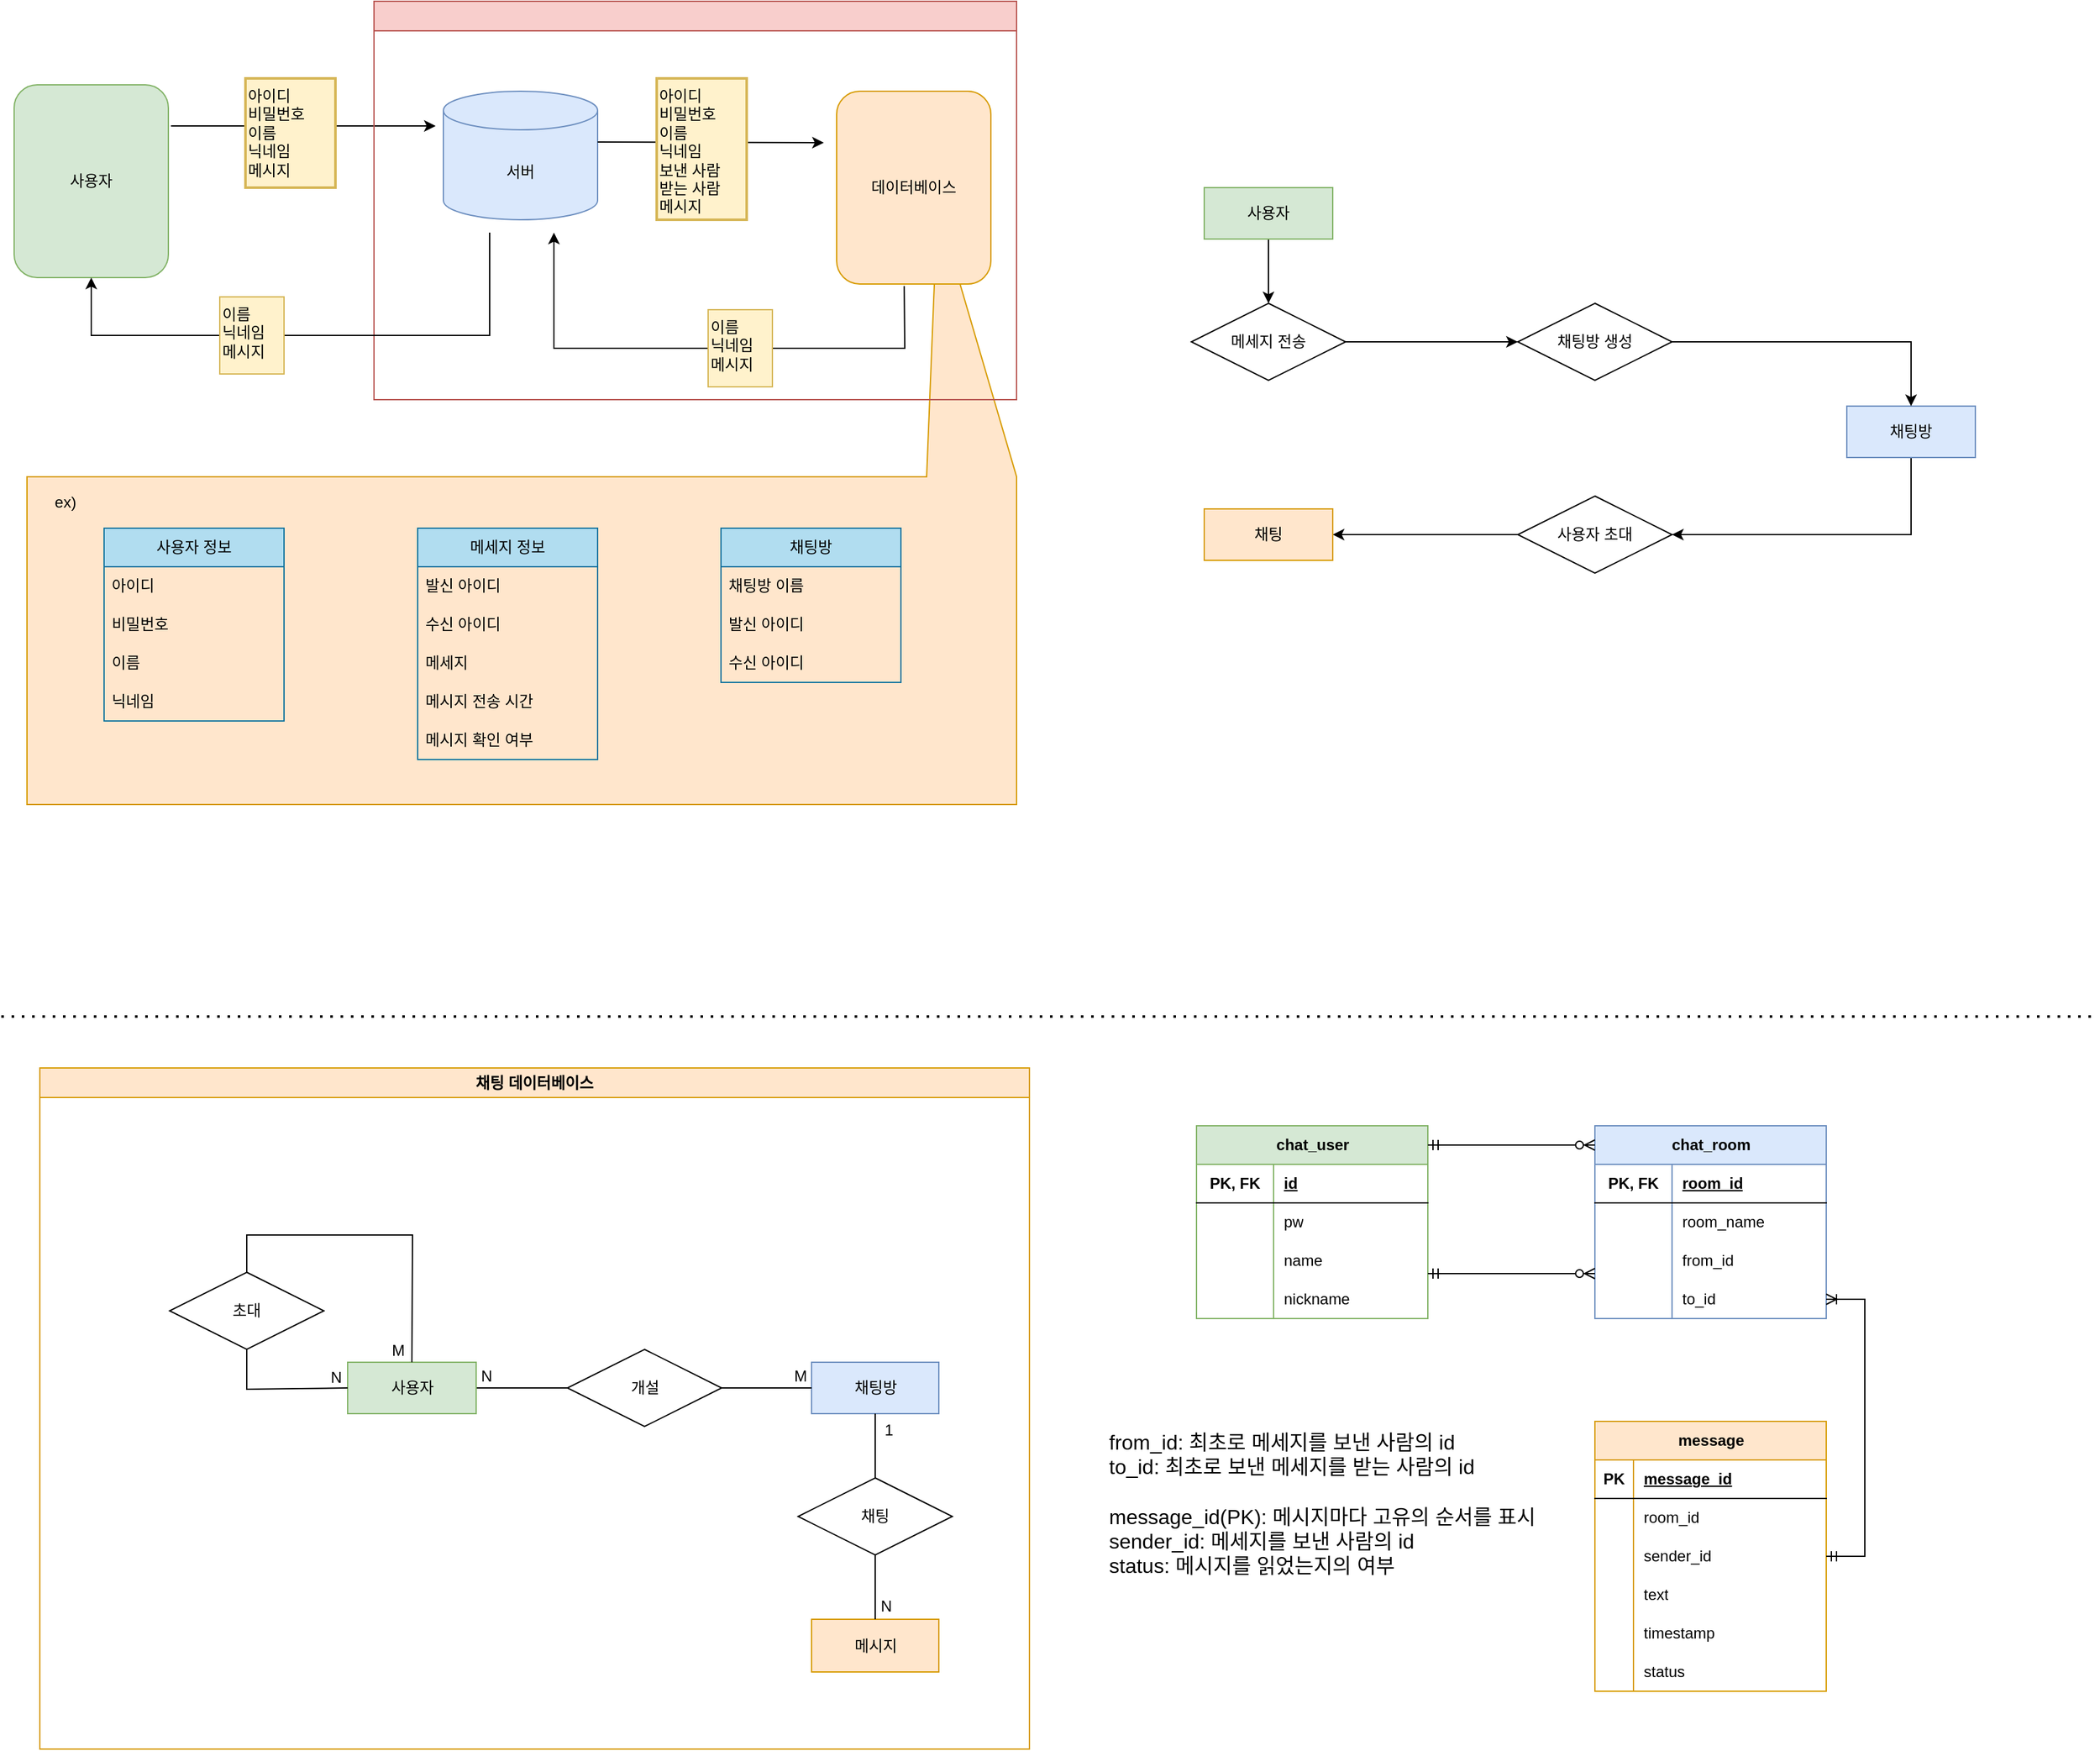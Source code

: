 <mxfile version="24.7.6">
  <diagram name="페이지-1" id="hZkJMaY7xypT7SpQBSe9">
    <mxGraphModel dx="1434" dy="761" grid="1" gridSize="10" guides="1" tooltips="1" connect="1" arrows="1" fold="1" page="1" pageScale="1" pageWidth="827" pageHeight="1169" math="0" shadow="0">
      <root>
        <mxCell id="0" />
        <mxCell id="1" parent="0" />
        <mxCell id="KtC7ysKLOuglknF3prI5-1" value="서버" style="shape=cylinder3;whiteSpace=wrap;html=1;boundedLbl=1;backgroundOutline=1;size=15;fillColor=#dae8fc;strokeColor=#6c8ebf;" parent="1" vertex="1">
          <mxGeometry x="354" y="80" width="120" height="100" as="geometry" />
        </mxCell>
        <mxCell id="M07Gjk41BYVv6PrY2_Yd-11" value="" style="shape=callout;whiteSpace=wrap;html=1;perimeter=calloutPerimeter;direction=west;position2=0.08;size=210;position=0;fillColor=#ffe6cc;base=70;strokeColor=#d79b00;" parent="1" vertex="1">
          <mxGeometry x="30" y="170" width="770" height="465" as="geometry" />
        </mxCell>
        <mxCell id="KtC7ysKLOuglknF3prI5-2" value="사용자" style="rounded=1;whiteSpace=wrap;html=1;fillColor=#d5e8d4;strokeColor=#82b366;" parent="1" vertex="1">
          <mxGeometry x="20" y="75" width="120" height="150" as="geometry" />
        </mxCell>
        <mxCell id="KtC7ysKLOuglknF3prI5-8" value="" style="endArrow=classic;html=1;rounded=0;entryX=-0.05;entryY=0.27;entryDx=0;entryDy=0;entryPerimeter=0;exitX=1.017;exitY=0.213;exitDx=0;exitDy=0;exitPerimeter=0;" parent="1" source="KtC7ysKLOuglknF3prI5-2" target="KtC7ysKLOuglknF3prI5-1" edge="1">
          <mxGeometry width="50" height="50" relative="1" as="geometry">
            <mxPoint x="186" y="280" as="sourcePoint" />
            <mxPoint x="380" y="280" as="targetPoint" />
          </mxGeometry>
        </mxCell>
        <mxCell id="KtC7ysKLOuglknF3prI5-13" value="" style="endArrow=classic;html=1;rounded=0;exitX=1;exitY=0;exitDx=0;exitDy=32.5;exitPerimeter=0;" parent="1" edge="1">
          <mxGeometry width="50" height="50" relative="1" as="geometry">
            <mxPoint x="474" y="119.5" as="sourcePoint" />
            <mxPoint x="650" y="120" as="targetPoint" />
          </mxGeometry>
        </mxCell>
        <mxCell id="KtC7ysKLOuglknF3prI5-15" value="" style="endArrow=classic;html=1;rounded=0;exitX=0.438;exitY=1.011;exitDx=0;exitDy=0;exitPerimeter=0;" parent="1" source="KtC7ysKLOuglknF3prI5-3" edge="1">
          <mxGeometry width="50" height="50" relative="1" as="geometry">
            <mxPoint x="827" y="188" as="sourcePoint" />
            <mxPoint x="440" y="190" as="targetPoint" />
            <Array as="points">
              <mxPoint x="713" y="280" />
              <mxPoint x="440" y="280" />
            </Array>
          </mxGeometry>
        </mxCell>
        <mxCell id="KtC7ysKLOuglknF3prI5-5" value="&lt;font style=&quot;font-size: 12px;&quot;&gt;아이디&lt;/font&gt;&lt;div style=&quot;font-size: 12px;&quot;&gt;&lt;font style=&quot;font-size: 12px;&quot;&gt;비밀번호&lt;/font&gt;&lt;/div&gt;&lt;div style=&quot;font-size: 12px;&quot;&gt;&lt;font style=&quot;font-size: 12px;&quot;&gt;이름&lt;/font&gt;&lt;/div&gt;&lt;div style=&quot;font-size: 12px;&quot;&gt;&lt;font style=&quot;font-size: 12px;&quot;&gt;닉네임&lt;/font&gt;&lt;/div&gt;&lt;div style=&quot;font-size: 12px;&quot;&gt;&lt;font style=&quot;font-size: 12px;&quot;&gt;메시지&lt;/font&gt;&lt;/div&gt;" style="text;html=1;align=left;verticalAlign=top;whiteSpace=wrap;rounded=0;strokeWidth=2;fillColor=#fff2cc;strokeColor=#d6b656;fontSize=12;" parent="1" vertex="1">
          <mxGeometry x="200" y="70" width="70" height="85" as="geometry" />
        </mxCell>
        <mxCell id="M07Gjk41BYVv6PrY2_Yd-1" value="" style="swimlane;whiteSpace=wrap;html=1;fillColor=#f8cecc;strokeColor=#b85450;" parent="1" vertex="1">
          <mxGeometry x="300" y="10" width="500" height="310" as="geometry" />
        </mxCell>
        <mxCell id="KtC7ysKLOuglknF3prI5-3" value="데이터베이스" style="rounded=1;whiteSpace=wrap;html=1;fillColor=#ffe6cc;strokeColor=#d79b00;" parent="M07Gjk41BYVv6PrY2_Yd-1" vertex="1">
          <mxGeometry x="360" y="70" width="120" height="150" as="geometry" />
        </mxCell>
        <mxCell id="M07Gjk41BYVv6PrY2_Yd-2" value="&lt;div&gt;이름&lt;/div&gt;&lt;div&gt;닉네임&lt;/div&gt;&lt;div&gt;메시지&lt;/div&gt;" style="text;html=1;align=left;verticalAlign=top;whiteSpace=wrap;rounded=0;horizontal=1;fillColor=#fff2cc;strokeColor=#d6b656;" parent="M07Gjk41BYVv6PrY2_Yd-1" vertex="1">
          <mxGeometry x="260" y="240" width="50" height="60" as="geometry" />
        </mxCell>
        <mxCell id="KtC7ysKLOuglknF3prI5-14" value="&lt;font style=&quot;font-size: 12px;&quot;&gt;아이디&lt;/font&gt;&lt;div style=&quot;font-size: 12px;&quot;&gt;&lt;font style=&quot;font-size: 12px;&quot;&gt;비밀번호&lt;/font&gt;&lt;/div&gt;&lt;div style=&quot;font-size: 12px;&quot;&gt;&lt;font style=&quot;font-size: 12px;&quot;&gt;이름&lt;/font&gt;&lt;/div&gt;&lt;div style=&quot;font-size: 12px;&quot;&gt;&lt;font style=&quot;font-size: 12px;&quot;&gt;닉네임&lt;/font&gt;&lt;/div&gt;&lt;div style=&quot;font-size: 12px;&quot;&gt;보낸 사람&lt;/div&gt;&lt;div style=&quot;font-size: 12px;&quot;&gt;받는 사람&lt;/div&gt;&lt;div style=&quot;font-size: 12px;&quot;&gt;메시지&lt;/div&gt;" style="text;html=1;align=left;verticalAlign=top;whiteSpace=wrap;rounded=0;strokeWidth=2;fillColor=#fff2cc;strokeColor=#d6b656;fontSize=12;" parent="M07Gjk41BYVv6PrY2_Yd-1" vertex="1">
          <mxGeometry x="220" y="60" width="70" height="110" as="geometry" />
        </mxCell>
        <mxCell id="M07Gjk41BYVv6PrY2_Yd-3" value="" style="endArrow=classic;html=1;rounded=0;entryX=0.5;entryY=1;entryDx=0;entryDy=0;" parent="1" target="KtC7ysKLOuglknF3prI5-2" edge="1">
          <mxGeometry width="50" height="50" relative="1" as="geometry">
            <mxPoint x="390" y="190" as="sourcePoint" />
            <mxPoint x="440" y="250" as="targetPoint" />
            <Array as="points">
              <mxPoint x="390" y="270" />
              <mxPoint x="80" y="270" />
            </Array>
          </mxGeometry>
        </mxCell>
        <mxCell id="M07Gjk41BYVv6PrY2_Yd-4" value="사용자 정보" style="swimlane;fontStyle=0;childLayout=stackLayout;horizontal=1;startSize=30;horizontalStack=0;resizeParent=1;resizeParentMax=0;resizeLast=0;collapsible=1;marginBottom=0;whiteSpace=wrap;html=1;fillColor=#b1ddf0;strokeColor=#10739e;" parent="1" vertex="1">
          <mxGeometry x="90" y="420" width="140" height="150" as="geometry" />
        </mxCell>
        <mxCell id="M07Gjk41BYVv6PrY2_Yd-5" value="아이디" style="text;strokeColor=none;fillColor=none;align=left;verticalAlign=middle;spacingLeft=4;spacingRight=4;overflow=hidden;points=[[0,0.5],[1,0.5]];portConstraint=eastwest;rotatable=0;whiteSpace=wrap;html=1;" parent="M07Gjk41BYVv6PrY2_Yd-4" vertex="1">
          <mxGeometry y="30" width="140" height="30" as="geometry" />
        </mxCell>
        <mxCell id="M07Gjk41BYVv6PrY2_Yd-6" value="비밀번호" style="text;strokeColor=none;fillColor=none;align=left;verticalAlign=middle;spacingLeft=4;spacingRight=4;overflow=hidden;points=[[0,0.5],[1,0.5]];portConstraint=eastwest;rotatable=0;whiteSpace=wrap;html=1;" parent="M07Gjk41BYVv6PrY2_Yd-4" vertex="1">
          <mxGeometry y="60" width="140" height="30" as="geometry" />
        </mxCell>
        <mxCell id="M07Gjk41BYVv6PrY2_Yd-7" value="이름" style="text;strokeColor=none;fillColor=none;align=left;verticalAlign=middle;spacingLeft=4;spacingRight=4;overflow=hidden;points=[[0,0.5],[1,0.5]];portConstraint=eastwest;rotatable=0;whiteSpace=wrap;html=1;" parent="M07Gjk41BYVv6PrY2_Yd-4" vertex="1">
          <mxGeometry y="90" width="140" height="30" as="geometry" />
        </mxCell>
        <mxCell id="M07Gjk41BYVv6PrY2_Yd-8" value="닉네임" style="text;strokeColor=none;fillColor=none;align=left;verticalAlign=middle;spacingLeft=4;spacingRight=4;overflow=hidden;points=[[0,0.5],[1,0.5]];portConstraint=eastwest;rotatable=0;whiteSpace=wrap;html=1;" parent="M07Gjk41BYVv6PrY2_Yd-4" vertex="1">
          <mxGeometry y="120" width="140" height="30" as="geometry" />
        </mxCell>
        <mxCell id="M07Gjk41BYVv6PrY2_Yd-12" value="메세지 정보" style="swimlane;fontStyle=0;childLayout=stackLayout;horizontal=1;startSize=30;horizontalStack=0;resizeParent=1;resizeParentMax=0;resizeLast=0;collapsible=1;marginBottom=0;whiteSpace=wrap;html=1;fillColor=#b1ddf0;strokeColor=#10739e;" parent="1" vertex="1">
          <mxGeometry x="334" y="420" width="140" height="180" as="geometry" />
        </mxCell>
        <mxCell id="M07Gjk41BYVv6PrY2_Yd-13" value="발신 아이디" style="text;strokeColor=none;fillColor=none;align=left;verticalAlign=middle;spacingLeft=4;spacingRight=4;overflow=hidden;points=[[0,0.5],[1,0.5]];portConstraint=eastwest;rotatable=0;whiteSpace=wrap;html=1;" parent="M07Gjk41BYVv6PrY2_Yd-12" vertex="1">
          <mxGeometry y="30" width="140" height="30" as="geometry" />
        </mxCell>
        <mxCell id="M07Gjk41BYVv6PrY2_Yd-14" value="수신 아이디" style="text;strokeColor=none;fillColor=none;align=left;verticalAlign=middle;spacingLeft=4;spacingRight=4;overflow=hidden;points=[[0,0.5],[1,0.5]];portConstraint=eastwest;rotatable=0;whiteSpace=wrap;html=1;" parent="M07Gjk41BYVv6PrY2_Yd-12" vertex="1">
          <mxGeometry y="60" width="140" height="30" as="geometry" />
        </mxCell>
        <mxCell id="M07Gjk41BYVv6PrY2_Yd-15" value="메세지" style="text;strokeColor=none;fillColor=none;align=left;verticalAlign=middle;spacingLeft=4;spacingRight=4;overflow=hidden;points=[[0,0.5],[1,0.5]];portConstraint=eastwest;rotatable=0;whiteSpace=wrap;html=1;" parent="M07Gjk41BYVv6PrY2_Yd-12" vertex="1">
          <mxGeometry y="90" width="140" height="30" as="geometry" />
        </mxCell>
        <mxCell id="M07Gjk41BYVv6PrY2_Yd-16" value="메시지 전송 시간" style="text;strokeColor=none;fillColor=none;align=left;verticalAlign=middle;spacingLeft=4;spacingRight=4;overflow=hidden;points=[[0,0.5],[1,0.5]];portConstraint=eastwest;rotatable=0;whiteSpace=wrap;html=1;" parent="M07Gjk41BYVv6PrY2_Yd-12" vertex="1">
          <mxGeometry y="120" width="140" height="30" as="geometry" />
        </mxCell>
        <mxCell id="9MJLmPbibmTxV6bSxyg9-5" value="메시지 확인 여부" style="text;strokeColor=none;fillColor=none;align=left;verticalAlign=middle;spacingLeft=4;spacingRight=4;overflow=hidden;points=[[0,0.5],[1,0.5]];portConstraint=eastwest;rotatable=0;whiteSpace=wrap;html=1;" vertex="1" parent="M07Gjk41BYVv6PrY2_Yd-12">
          <mxGeometry y="150" width="140" height="30" as="geometry" />
        </mxCell>
        <mxCell id="M07Gjk41BYVv6PrY2_Yd-17" value="채팅방" style="swimlane;fontStyle=0;childLayout=stackLayout;horizontal=1;startSize=30;horizontalStack=0;resizeParent=1;resizeParentMax=0;resizeLast=0;collapsible=1;marginBottom=0;whiteSpace=wrap;html=1;fillColor=#b1ddf0;strokeColor=#10739e;" parent="1" vertex="1">
          <mxGeometry x="570" y="420" width="140" height="120" as="geometry" />
        </mxCell>
        <mxCell id="9MJLmPbibmTxV6bSxyg9-7" value="채팅방 이름" style="text;strokeColor=none;fillColor=none;align=left;verticalAlign=middle;spacingLeft=4;spacingRight=4;overflow=hidden;points=[[0,0.5],[1,0.5]];portConstraint=eastwest;rotatable=0;whiteSpace=wrap;html=1;" vertex="1" parent="M07Gjk41BYVv6PrY2_Yd-17">
          <mxGeometry y="30" width="140" height="30" as="geometry" />
        </mxCell>
        <mxCell id="M07Gjk41BYVv6PrY2_Yd-19" value="발신 아이디" style="text;strokeColor=none;fillColor=none;align=left;verticalAlign=middle;spacingLeft=4;spacingRight=4;overflow=hidden;points=[[0,0.5],[1,0.5]];portConstraint=eastwest;rotatable=0;whiteSpace=wrap;html=1;" parent="M07Gjk41BYVv6PrY2_Yd-17" vertex="1">
          <mxGeometry y="60" width="140" height="30" as="geometry" />
        </mxCell>
        <mxCell id="M07Gjk41BYVv6PrY2_Yd-20" value="수신 아이디" style="text;strokeColor=none;fillColor=none;align=left;verticalAlign=middle;spacingLeft=4;spacingRight=4;overflow=hidden;points=[[0,0.5],[1,0.5]];portConstraint=eastwest;rotatable=0;whiteSpace=wrap;html=1;" parent="M07Gjk41BYVv6PrY2_Yd-17" vertex="1">
          <mxGeometry y="90" width="140" height="30" as="geometry" />
        </mxCell>
        <mxCell id="9MJLmPbibmTxV6bSxyg9-3" value="&lt;div&gt;이름&lt;/div&gt;&lt;div&gt;닉네임&lt;/div&gt;&lt;div&gt;메시지&lt;/div&gt;" style="text;html=1;align=left;verticalAlign=top;whiteSpace=wrap;rounded=0;horizontal=1;fillColor=#fff2cc;strokeColor=#d6b656;" vertex="1" parent="1">
          <mxGeometry x="180" y="240" width="50" height="60" as="geometry" />
        </mxCell>
        <mxCell id="9MJLmPbibmTxV6bSxyg9-38" value="ex)" style="text;html=1;align=center;verticalAlign=middle;whiteSpace=wrap;rounded=0;" vertex="1" parent="1">
          <mxGeometry x="30" y="385" width="60" height="30" as="geometry" />
        </mxCell>
        <mxCell id="9MJLmPbibmTxV6bSxyg9-42" value="채팅 데이터베이스" style="swimlane;whiteSpace=wrap;html=1;fillColor=#ffe6cc;strokeColor=#d79b00;" vertex="1" parent="1">
          <mxGeometry x="40" y="840" width="770" height="530" as="geometry">
            <mxRectangle x="29" y="930" width="130" height="30" as="alternateBounds" />
          </mxGeometry>
        </mxCell>
        <mxCell id="9MJLmPbibmTxV6bSxyg9-15" value="개설" style="shape=rhombus;perimeter=rhombusPerimeter;whiteSpace=wrap;html=1;align=center;" vertex="1" parent="9MJLmPbibmTxV6bSxyg9-42">
          <mxGeometry x="410.5" y="219" width="120" height="60" as="geometry" />
        </mxCell>
        <mxCell id="9MJLmPbibmTxV6bSxyg9-20" value="" style="endArrow=none;html=1;rounded=0;exitX=0;exitY=0.5;exitDx=0;exitDy=0;entryX=1;entryY=0.5;entryDx=0;entryDy=0;" edge="1" parent="9MJLmPbibmTxV6bSxyg9-42" source="9MJLmPbibmTxV6bSxyg9-15" target="9MJLmPbibmTxV6bSxyg9-8">
          <mxGeometry relative="1" as="geometry">
            <mxPoint x="25.5" y="249" as="sourcePoint" />
            <mxPoint x="360.5" y="319" as="targetPoint" />
            <Array as="points" />
          </mxGeometry>
        </mxCell>
        <mxCell id="9MJLmPbibmTxV6bSxyg9-21" value="N" style="resizable=0;html=1;whiteSpace=wrap;align=right;verticalAlign=bottom;" connectable="0" vertex="1" parent="9MJLmPbibmTxV6bSxyg9-20">
          <mxGeometry x="1" relative="1" as="geometry">
            <mxPoint x="14" y="-1" as="offset" />
          </mxGeometry>
        </mxCell>
        <mxCell id="9MJLmPbibmTxV6bSxyg9-64" value="N" style="resizable=0;html=1;whiteSpace=wrap;align=right;verticalAlign=bottom;" connectable="0" vertex="1" parent="9MJLmPbibmTxV6bSxyg9-20">
          <mxGeometry x="1" relative="1" as="geometry">
            <mxPoint x="325" y="178" as="offset" />
          </mxGeometry>
        </mxCell>
        <mxCell id="9MJLmPbibmTxV6bSxyg9-66" value="1" style="resizable=0;html=1;whiteSpace=wrap;align=right;verticalAlign=bottom;" connectable="0" vertex="1" parent="9MJLmPbibmTxV6bSxyg9-20">
          <mxGeometry x="1" relative="1" as="geometry">
            <mxPoint x="326" y="41" as="offset" />
          </mxGeometry>
        </mxCell>
        <mxCell id="9MJLmPbibmTxV6bSxyg9-135" value="N" style="resizable=0;html=1;whiteSpace=wrap;align=right;verticalAlign=bottom;" connectable="0" vertex="1" parent="9MJLmPbibmTxV6bSxyg9-20">
          <mxGeometry x="1" relative="1" as="geometry">
            <mxPoint x="-103" as="offset" />
          </mxGeometry>
        </mxCell>
        <mxCell id="9MJLmPbibmTxV6bSxyg9-136" value="M" style="resizable=0;html=1;whiteSpace=wrap;align=right;verticalAlign=bottom;" connectable="0" vertex="1" parent="9MJLmPbibmTxV6bSxyg9-20">
          <mxGeometry x="1" relative="1" as="geometry">
            <mxPoint x="-54" y="-21" as="offset" />
          </mxGeometry>
        </mxCell>
        <mxCell id="9MJLmPbibmTxV6bSxyg9-39" value="채팅방" style="rounded=0;whiteSpace=wrap;html=1;fillColor=#dae8fc;strokeColor=#6c8ebf;" vertex="1" parent="9MJLmPbibmTxV6bSxyg9-42">
          <mxGeometry x="600.5" y="229" width="99" height="40" as="geometry" />
        </mxCell>
        <mxCell id="9MJLmPbibmTxV6bSxyg9-40" value="" style="endArrow=none;html=1;rounded=0;entryX=0;entryY=0.5;entryDx=0;entryDy=0;exitX=1;exitY=0.5;exitDx=0;exitDy=0;" edge="1" parent="9MJLmPbibmTxV6bSxyg9-42" source="9MJLmPbibmTxV6bSxyg9-15" target="9MJLmPbibmTxV6bSxyg9-39">
          <mxGeometry relative="1" as="geometry">
            <mxPoint x="270.5" y="229" as="sourcePoint" />
            <mxPoint x="430.5" y="229" as="targetPoint" />
          </mxGeometry>
        </mxCell>
        <mxCell id="9MJLmPbibmTxV6bSxyg9-41" value="M" style="resizable=0;html=1;whiteSpace=wrap;align=right;verticalAlign=bottom;" connectable="0" vertex="1" parent="9MJLmPbibmTxV6bSxyg9-40">
          <mxGeometry x="1" relative="1" as="geometry">
            <mxPoint x="-2" y="-1" as="offset" />
          </mxGeometry>
        </mxCell>
        <mxCell id="9MJLmPbibmTxV6bSxyg9-8" value="사용자" style="whiteSpace=wrap;html=1;align=center;fillColor=#d5e8d4;strokeColor=#82b366;" vertex="1" parent="9MJLmPbibmTxV6bSxyg9-42">
          <mxGeometry x="239.5" y="229" width="100" height="40" as="geometry" />
        </mxCell>
        <mxCell id="9MJLmPbibmTxV6bSxyg9-44" value="메시지" style="whiteSpace=wrap;html=1;align=center;fillColor=#ffe6cc;strokeColor=#d79b00;" vertex="1" parent="9MJLmPbibmTxV6bSxyg9-42">
          <mxGeometry x="600.5" y="429" width="99" height="41" as="geometry" />
        </mxCell>
        <mxCell id="9MJLmPbibmTxV6bSxyg9-52" value="" style="rounded=0;orthogonalLoop=1;jettySize=auto;html=1;endArrow=none;endFill=0;" edge="1" parent="9MJLmPbibmTxV6bSxyg9-42" source="9MJLmPbibmTxV6bSxyg9-49" target="9MJLmPbibmTxV6bSxyg9-39">
          <mxGeometry relative="1" as="geometry" />
        </mxCell>
        <mxCell id="9MJLmPbibmTxV6bSxyg9-53" value="" style="rounded=0;orthogonalLoop=1;jettySize=auto;html=1;endArrow=none;endFill=0;" edge="1" parent="9MJLmPbibmTxV6bSxyg9-42" source="9MJLmPbibmTxV6bSxyg9-49" target="9MJLmPbibmTxV6bSxyg9-44">
          <mxGeometry relative="1" as="geometry" />
        </mxCell>
        <mxCell id="9MJLmPbibmTxV6bSxyg9-49" value="채팅" style="shape=rhombus;perimeter=rhombusPerimeter;whiteSpace=wrap;html=1;align=center;" vertex="1" parent="9MJLmPbibmTxV6bSxyg9-42">
          <mxGeometry x="590" y="319" width="120" height="60" as="geometry" />
        </mxCell>
        <mxCell id="9MJLmPbibmTxV6bSxyg9-59" value="" style="rounded=0;orthogonalLoop=1;jettySize=auto;html=1;endArrow=none;endFill=0;entryX=0;entryY=0.5;entryDx=0;entryDy=0;" edge="1" parent="9MJLmPbibmTxV6bSxyg9-42" source="9MJLmPbibmTxV6bSxyg9-54" target="9MJLmPbibmTxV6bSxyg9-8">
          <mxGeometry relative="1" as="geometry">
            <Array as="points">
              <mxPoint x="161" y="250" />
            </Array>
          </mxGeometry>
        </mxCell>
        <mxCell id="9MJLmPbibmTxV6bSxyg9-54" value="초대" style="shape=rhombus;perimeter=rhombusPerimeter;whiteSpace=wrap;html=1;align=center;" vertex="1" parent="9MJLmPbibmTxV6bSxyg9-42">
          <mxGeometry x="101" y="159" width="120" height="60" as="geometry" />
        </mxCell>
        <mxCell id="9MJLmPbibmTxV6bSxyg9-61" value="" style="endArrow=none;html=1;rounded=0;exitX=0.5;exitY=0;exitDx=0;exitDy=0;entryX=0.5;entryY=0;entryDx=0;entryDy=0;" edge="1" parent="9MJLmPbibmTxV6bSxyg9-42" source="9MJLmPbibmTxV6bSxyg9-8" target="9MJLmPbibmTxV6bSxyg9-54">
          <mxGeometry width="50" height="50" relative="1" as="geometry">
            <mxPoint x="511" y="330" as="sourcePoint" />
            <mxPoint x="561" y="280" as="targetPoint" />
            <Array as="points">
              <mxPoint x="290" y="130" />
              <mxPoint x="161" y="130" />
            </Array>
          </mxGeometry>
        </mxCell>
        <mxCell id="9MJLmPbibmTxV6bSxyg9-43" value="" style="endArrow=none;dashed=1;html=1;dashPattern=1 3;strokeWidth=2;rounded=0;" edge="1" parent="1">
          <mxGeometry width="50" height="50" relative="1" as="geometry">
            <mxPoint x="10" y="800" as="sourcePoint" />
            <mxPoint x="1640" y="800" as="targetPoint" />
          </mxGeometry>
        </mxCell>
        <mxCell id="9MJLmPbibmTxV6bSxyg9-67" value="chat_user" style="shape=table;startSize=30;container=1;collapsible=1;childLayout=tableLayout;fixedRows=1;rowLines=0;fontStyle=1;align=center;resizeLast=1;html=1;fillColor=#d5e8d4;strokeColor=#82b366;" vertex="1" parent="1">
          <mxGeometry x="940" y="885" width="180" height="150" as="geometry" />
        </mxCell>
        <mxCell id="9MJLmPbibmTxV6bSxyg9-68" value="" style="shape=tableRow;horizontal=0;startSize=0;swimlaneHead=0;swimlaneBody=0;fillColor=none;collapsible=0;dropTarget=0;points=[[0,0.5],[1,0.5]];portConstraint=eastwest;top=0;left=0;right=0;bottom=1;" vertex="1" parent="9MJLmPbibmTxV6bSxyg9-67">
          <mxGeometry y="30" width="180" height="30" as="geometry" />
        </mxCell>
        <mxCell id="9MJLmPbibmTxV6bSxyg9-69" value="PK, FK" style="shape=partialRectangle;connectable=0;fillColor=none;top=0;left=0;bottom=0;right=0;fontStyle=1;overflow=hidden;whiteSpace=wrap;html=1;" vertex="1" parent="9MJLmPbibmTxV6bSxyg9-68">
          <mxGeometry width="60" height="30" as="geometry">
            <mxRectangle width="60" height="30" as="alternateBounds" />
          </mxGeometry>
        </mxCell>
        <mxCell id="9MJLmPbibmTxV6bSxyg9-70" value="id" style="shape=partialRectangle;connectable=0;fillColor=none;top=0;left=0;bottom=0;right=0;align=left;spacingLeft=6;fontStyle=5;overflow=hidden;whiteSpace=wrap;html=1;" vertex="1" parent="9MJLmPbibmTxV6bSxyg9-68">
          <mxGeometry x="60" width="120" height="30" as="geometry">
            <mxRectangle width="120" height="30" as="alternateBounds" />
          </mxGeometry>
        </mxCell>
        <mxCell id="9MJLmPbibmTxV6bSxyg9-71" value="" style="shape=tableRow;horizontal=0;startSize=0;swimlaneHead=0;swimlaneBody=0;fillColor=none;collapsible=0;dropTarget=0;points=[[0,0.5],[1,0.5]];portConstraint=eastwest;top=0;left=0;right=0;bottom=0;" vertex="1" parent="9MJLmPbibmTxV6bSxyg9-67">
          <mxGeometry y="60" width="180" height="30" as="geometry" />
        </mxCell>
        <mxCell id="9MJLmPbibmTxV6bSxyg9-72" value="" style="shape=partialRectangle;connectable=0;fillColor=none;top=0;left=0;bottom=0;right=0;editable=1;overflow=hidden;whiteSpace=wrap;html=1;" vertex="1" parent="9MJLmPbibmTxV6bSxyg9-71">
          <mxGeometry width="60" height="30" as="geometry">
            <mxRectangle width="60" height="30" as="alternateBounds" />
          </mxGeometry>
        </mxCell>
        <mxCell id="9MJLmPbibmTxV6bSxyg9-73" value="pw" style="shape=partialRectangle;connectable=0;fillColor=none;top=0;left=0;bottom=0;right=0;align=left;spacingLeft=6;overflow=hidden;whiteSpace=wrap;html=1;" vertex="1" parent="9MJLmPbibmTxV6bSxyg9-71">
          <mxGeometry x="60" width="120" height="30" as="geometry">
            <mxRectangle width="120" height="30" as="alternateBounds" />
          </mxGeometry>
        </mxCell>
        <mxCell id="9MJLmPbibmTxV6bSxyg9-74" value="" style="shape=tableRow;horizontal=0;startSize=0;swimlaneHead=0;swimlaneBody=0;fillColor=none;collapsible=0;dropTarget=0;points=[[0,0.5],[1,0.5]];portConstraint=eastwest;top=0;left=0;right=0;bottom=0;" vertex="1" parent="9MJLmPbibmTxV6bSxyg9-67">
          <mxGeometry y="90" width="180" height="30" as="geometry" />
        </mxCell>
        <mxCell id="9MJLmPbibmTxV6bSxyg9-75" value="" style="shape=partialRectangle;connectable=0;fillColor=none;top=0;left=0;bottom=0;right=0;editable=1;overflow=hidden;whiteSpace=wrap;html=1;" vertex="1" parent="9MJLmPbibmTxV6bSxyg9-74">
          <mxGeometry width="60" height="30" as="geometry">
            <mxRectangle width="60" height="30" as="alternateBounds" />
          </mxGeometry>
        </mxCell>
        <mxCell id="9MJLmPbibmTxV6bSxyg9-76" value="name" style="shape=partialRectangle;connectable=0;fillColor=none;top=0;left=0;bottom=0;right=0;align=left;spacingLeft=6;overflow=hidden;whiteSpace=wrap;html=1;" vertex="1" parent="9MJLmPbibmTxV6bSxyg9-74">
          <mxGeometry x="60" width="120" height="30" as="geometry">
            <mxRectangle width="120" height="30" as="alternateBounds" />
          </mxGeometry>
        </mxCell>
        <mxCell id="9MJLmPbibmTxV6bSxyg9-77" value="" style="shape=tableRow;horizontal=0;startSize=0;swimlaneHead=0;swimlaneBody=0;fillColor=none;collapsible=0;dropTarget=0;points=[[0,0.5],[1,0.5]];portConstraint=eastwest;top=0;left=0;right=0;bottom=0;" vertex="1" parent="9MJLmPbibmTxV6bSxyg9-67">
          <mxGeometry y="120" width="180" height="30" as="geometry" />
        </mxCell>
        <mxCell id="9MJLmPbibmTxV6bSxyg9-78" value="" style="shape=partialRectangle;connectable=0;fillColor=none;top=0;left=0;bottom=0;right=0;editable=1;overflow=hidden;whiteSpace=wrap;html=1;" vertex="1" parent="9MJLmPbibmTxV6bSxyg9-77">
          <mxGeometry width="60" height="30" as="geometry">
            <mxRectangle width="60" height="30" as="alternateBounds" />
          </mxGeometry>
        </mxCell>
        <mxCell id="9MJLmPbibmTxV6bSxyg9-79" value="nickname" style="shape=partialRectangle;connectable=0;fillColor=none;top=0;left=0;bottom=0;right=0;align=left;spacingLeft=6;overflow=hidden;whiteSpace=wrap;html=1;" vertex="1" parent="9MJLmPbibmTxV6bSxyg9-77">
          <mxGeometry x="60" width="120" height="30" as="geometry">
            <mxRectangle width="120" height="30" as="alternateBounds" />
          </mxGeometry>
        </mxCell>
        <mxCell id="9MJLmPbibmTxV6bSxyg9-107" value="message" style="shape=table;startSize=30;container=1;collapsible=1;childLayout=tableLayout;fixedRows=1;rowLines=0;fontStyle=1;align=center;resizeLast=1;html=1;fillColor=#ffe6cc;strokeColor=#d79b00;" vertex="1" parent="1">
          <mxGeometry x="1250" y="1115" width="180" height="210" as="geometry" />
        </mxCell>
        <mxCell id="9MJLmPbibmTxV6bSxyg9-108" value="" style="shape=tableRow;horizontal=0;startSize=0;swimlaneHead=0;swimlaneBody=0;fillColor=none;collapsible=0;dropTarget=0;points=[[0,0.5],[1,0.5]];portConstraint=eastwest;top=0;left=0;right=0;bottom=1;" vertex="1" parent="9MJLmPbibmTxV6bSxyg9-107">
          <mxGeometry y="30" width="180" height="30" as="geometry" />
        </mxCell>
        <mxCell id="9MJLmPbibmTxV6bSxyg9-109" value="PK" style="shape=partialRectangle;connectable=0;fillColor=none;top=0;left=0;bottom=0;right=0;fontStyle=1;overflow=hidden;whiteSpace=wrap;html=1;" vertex="1" parent="9MJLmPbibmTxV6bSxyg9-108">
          <mxGeometry width="30" height="30" as="geometry">
            <mxRectangle width="30" height="30" as="alternateBounds" />
          </mxGeometry>
        </mxCell>
        <mxCell id="9MJLmPbibmTxV6bSxyg9-110" value="message_id" style="shape=partialRectangle;connectable=0;fillColor=none;top=0;left=0;bottom=0;right=0;align=left;spacingLeft=6;fontStyle=5;overflow=hidden;whiteSpace=wrap;html=1;" vertex="1" parent="9MJLmPbibmTxV6bSxyg9-108">
          <mxGeometry x="30" width="150" height="30" as="geometry">
            <mxRectangle width="150" height="30" as="alternateBounds" />
          </mxGeometry>
        </mxCell>
        <mxCell id="9MJLmPbibmTxV6bSxyg9-111" value="" style="shape=tableRow;horizontal=0;startSize=0;swimlaneHead=0;swimlaneBody=0;fillColor=none;collapsible=0;dropTarget=0;points=[[0,0.5],[1,0.5]];portConstraint=eastwest;top=0;left=0;right=0;bottom=0;" vertex="1" parent="9MJLmPbibmTxV6bSxyg9-107">
          <mxGeometry y="60" width="180" height="30" as="geometry" />
        </mxCell>
        <mxCell id="9MJLmPbibmTxV6bSxyg9-112" value="" style="shape=partialRectangle;connectable=0;fillColor=none;top=0;left=0;bottom=0;right=0;editable=1;overflow=hidden;whiteSpace=wrap;html=1;" vertex="1" parent="9MJLmPbibmTxV6bSxyg9-111">
          <mxGeometry width="30" height="30" as="geometry">
            <mxRectangle width="30" height="30" as="alternateBounds" />
          </mxGeometry>
        </mxCell>
        <mxCell id="9MJLmPbibmTxV6bSxyg9-113" value="room_id" style="shape=partialRectangle;connectable=0;fillColor=none;top=0;left=0;bottom=0;right=0;align=left;spacingLeft=6;overflow=hidden;whiteSpace=wrap;html=1;" vertex="1" parent="9MJLmPbibmTxV6bSxyg9-111">
          <mxGeometry x="30" width="150" height="30" as="geometry">
            <mxRectangle width="150" height="30" as="alternateBounds" />
          </mxGeometry>
        </mxCell>
        <mxCell id="9MJLmPbibmTxV6bSxyg9-161" style="shape=tableRow;horizontal=0;startSize=0;swimlaneHead=0;swimlaneBody=0;fillColor=none;collapsible=0;dropTarget=0;points=[[0,0.5],[1,0.5]];portConstraint=eastwest;top=0;left=0;right=0;bottom=0;" vertex="1" parent="9MJLmPbibmTxV6bSxyg9-107">
          <mxGeometry y="90" width="180" height="30" as="geometry" />
        </mxCell>
        <mxCell id="9MJLmPbibmTxV6bSxyg9-162" style="shape=partialRectangle;connectable=0;fillColor=none;top=0;left=0;bottom=0;right=0;editable=1;overflow=hidden;whiteSpace=wrap;html=1;" vertex="1" parent="9MJLmPbibmTxV6bSxyg9-161">
          <mxGeometry width="30" height="30" as="geometry">
            <mxRectangle width="30" height="30" as="alternateBounds" />
          </mxGeometry>
        </mxCell>
        <mxCell id="9MJLmPbibmTxV6bSxyg9-163" value="sender_id" style="shape=partialRectangle;connectable=0;fillColor=none;top=0;left=0;bottom=0;right=0;align=left;spacingLeft=6;overflow=hidden;whiteSpace=wrap;html=1;" vertex="1" parent="9MJLmPbibmTxV6bSxyg9-161">
          <mxGeometry x="30" width="150" height="30" as="geometry">
            <mxRectangle width="150" height="30" as="alternateBounds" />
          </mxGeometry>
        </mxCell>
        <mxCell id="9MJLmPbibmTxV6bSxyg9-117" value="" style="shape=tableRow;horizontal=0;startSize=0;swimlaneHead=0;swimlaneBody=0;fillColor=none;collapsible=0;dropTarget=0;points=[[0,0.5],[1,0.5]];portConstraint=eastwest;top=0;left=0;right=0;bottom=0;" vertex="1" parent="9MJLmPbibmTxV6bSxyg9-107">
          <mxGeometry y="120" width="180" height="30" as="geometry" />
        </mxCell>
        <mxCell id="9MJLmPbibmTxV6bSxyg9-118" value="" style="shape=partialRectangle;connectable=0;fillColor=none;top=0;left=0;bottom=0;right=0;editable=1;overflow=hidden;whiteSpace=wrap;html=1;" vertex="1" parent="9MJLmPbibmTxV6bSxyg9-117">
          <mxGeometry width="30" height="30" as="geometry">
            <mxRectangle width="30" height="30" as="alternateBounds" />
          </mxGeometry>
        </mxCell>
        <mxCell id="9MJLmPbibmTxV6bSxyg9-119" value="text" style="shape=partialRectangle;connectable=0;fillColor=none;top=0;left=0;bottom=0;right=0;align=left;spacingLeft=6;overflow=hidden;whiteSpace=wrap;html=1;" vertex="1" parent="9MJLmPbibmTxV6bSxyg9-117">
          <mxGeometry x="30" width="150" height="30" as="geometry">
            <mxRectangle width="150" height="30" as="alternateBounds" />
          </mxGeometry>
        </mxCell>
        <mxCell id="9MJLmPbibmTxV6bSxyg9-131" style="shape=tableRow;horizontal=0;startSize=0;swimlaneHead=0;swimlaneBody=0;fillColor=none;collapsible=0;dropTarget=0;points=[[0,0.5],[1,0.5]];portConstraint=eastwest;top=0;left=0;right=0;bottom=0;" vertex="1" parent="9MJLmPbibmTxV6bSxyg9-107">
          <mxGeometry y="150" width="180" height="30" as="geometry" />
        </mxCell>
        <mxCell id="9MJLmPbibmTxV6bSxyg9-132" style="shape=partialRectangle;connectable=0;fillColor=none;top=0;left=0;bottom=0;right=0;editable=1;overflow=hidden;whiteSpace=wrap;html=1;" vertex="1" parent="9MJLmPbibmTxV6bSxyg9-131">
          <mxGeometry width="30" height="30" as="geometry">
            <mxRectangle width="30" height="30" as="alternateBounds" />
          </mxGeometry>
        </mxCell>
        <mxCell id="9MJLmPbibmTxV6bSxyg9-133" value="timestamp" style="shape=partialRectangle;connectable=0;fillColor=none;top=0;left=0;bottom=0;right=0;align=left;spacingLeft=6;overflow=hidden;whiteSpace=wrap;html=1;" vertex="1" parent="9MJLmPbibmTxV6bSxyg9-131">
          <mxGeometry x="30" width="150" height="30" as="geometry">
            <mxRectangle width="150" height="30" as="alternateBounds" />
          </mxGeometry>
        </mxCell>
        <mxCell id="9MJLmPbibmTxV6bSxyg9-184" style="shape=tableRow;horizontal=0;startSize=0;swimlaneHead=0;swimlaneBody=0;fillColor=none;collapsible=0;dropTarget=0;points=[[0,0.5],[1,0.5]];portConstraint=eastwest;top=0;left=0;right=0;bottom=0;" vertex="1" parent="9MJLmPbibmTxV6bSxyg9-107">
          <mxGeometry y="180" width="180" height="30" as="geometry" />
        </mxCell>
        <mxCell id="9MJLmPbibmTxV6bSxyg9-185" style="shape=partialRectangle;connectable=0;fillColor=none;top=0;left=0;bottom=0;right=0;editable=1;overflow=hidden;whiteSpace=wrap;html=1;" vertex="1" parent="9MJLmPbibmTxV6bSxyg9-184">
          <mxGeometry width="30" height="30" as="geometry">
            <mxRectangle width="30" height="30" as="alternateBounds" />
          </mxGeometry>
        </mxCell>
        <mxCell id="9MJLmPbibmTxV6bSxyg9-186" value="status" style="shape=partialRectangle;connectable=0;fillColor=none;top=0;left=0;bottom=0;right=0;align=left;spacingLeft=6;overflow=hidden;whiteSpace=wrap;html=1;" vertex="1" parent="9MJLmPbibmTxV6bSxyg9-184">
          <mxGeometry x="30" width="150" height="30" as="geometry">
            <mxRectangle width="150" height="30" as="alternateBounds" />
          </mxGeometry>
        </mxCell>
        <mxCell id="9MJLmPbibmTxV6bSxyg9-94" value="chat_room" style="shape=table;startSize=30;container=1;collapsible=1;childLayout=tableLayout;fixedRows=1;rowLines=0;fontStyle=1;align=center;resizeLast=1;html=1;fillColor=#dae8fc;strokeColor=#6c8ebf;" vertex="1" parent="1">
          <mxGeometry x="1250" y="885" width="180" height="150" as="geometry" />
        </mxCell>
        <mxCell id="9MJLmPbibmTxV6bSxyg9-95" value="" style="shape=tableRow;horizontal=0;startSize=0;swimlaneHead=0;swimlaneBody=0;fillColor=none;collapsible=0;dropTarget=0;points=[[0,0.5],[1,0.5]];portConstraint=eastwest;top=0;left=0;right=0;bottom=1;" vertex="1" parent="9MJLmPbibmTxV6bSxyg9-94">
          <mxGeometry y="30" width="180" height="30" as="geometry" />
        </mxCell>
        <mxCell id="9MJLmPbibmTxV6bSxyg9-96" value="PK, FK" style="shape=partialRectangle;connectable=0;fillColor=none;top=0;left=0;bottom=0;right=0;fontStyle=1;overflow=hidden;whiteSpace=wrap;html=1;" vertex="1" parent="9MJLmPbibmTxV6bSxyg9-95">
          <mxGeometry width="60" height="30" as="geometry">
            <mxRectangle width="60" height="30" as="alternateBounds" />
          </mxGeometry>
        </mxCell>
        <mxCell id="9MJLmPbibmTxV6bSxyg9-97" value="room_id" style="shape=partialRectangle;connectable=0;fillColor=none;top=0;left=0;bottom=0;right=0;align=left;spacingLeft=6;fontStyle=5;overflow=hidden;whiteSpace=wrap;html=1;" vertex="1" parent="9MJLmPbibmTxV6bSxyg9-95">
          <mxGeometry x="60" width="120" height="30" as="geometry">
            <mxRectangle width="120" height="30" as="alternateBounds" />
          </mxGeometry>
        </mxCell>
        <mxCell id="9MJLmPbibmTxV6bSxyg9-98" value="" style="shape=tableRow;horizontal=0;startSize=0;swimlaneHead=0;swimlaneBody=0;fillColor=none;collapsible=0;dropTarget=0;points=[[0,0.5],[1,0.5]];portConstraint=eastwest;top=0;left=0;right=0;bottom=0;" vertex="1" parent="9MJLmPbibmTxV6bSxyg9-94">
          <mxGeometry y="60" width="180" height="30" as="geometry" />
        </mxCell>
        <mxCell id="9MJLmPbibmTxV6bSxyg9-99" value="" style="shape=partialRectangle;connectable=0;fillColor=none;top=0;left=0;bottom=0;right=0;editable=1;overflow=hidden;whiteSpace=wrap;html=1;" vertex="1" parent="9MJLmPbibmTxV6bSxyg9-98">
          <mxGeometry width="60" height="30" as="geometry">
            <mxRectangle width="60" height="30" as="alternateBounds" />
          </mxGeometry>
        </mxCell>
        <mxCell id="9MJLmPbibmTxV6bSxyg9-100" value="room_name" style="shape=partialRectangle;connectable=0;fillColor=none;top=0;left=0;bottom=0;right=0;align=left;spacingLeft=6;overflow=hidden;whiteSpace=wrap;html=1;" vertex="1" parent="9MJLmPbibmTxV6bSxyg9-98">
          <mxGeometry x="60" width="120" height="30" as="geometry">
            <mxRectangle width="120" height="30" as="alternateBounds" />
          </mxGeometry>
        </mxCell>
        <mxCell id="9MJLmPbibmTxV6bSxyg9-137" style="shape=tableRow;horizontal=0;startSize=0;swimlaneHead=0;swimlaneBody=0;fillColor=none;collapsible=0;dropTarget=0;points=[[0,0.5],[1,0.5]];portConstraint=eastwest;top=0;left=0;right=0;bottom=0;" vertex="1" parent="9MJLmPbibmTxV6bSxyg9-94">
          <mxGeometry y="90" width="180" height="30" as="geometry" />
        </mxCell>
        <mxCell id="9MJLmPbibmTxV6bSxyg9-138" style="shape=partialRectangle;connectable=0;fillColor=none;top=0;left=0;bottom=0;right=0;editable=1;overflow=hidden;whiteSpace=wrap;html=1;" vertex="1" parent="9MJLmPbibmTxV6bSxyg9-137">
          <mxGeometry width="60" height="30" as="geometry">
            <mxRectangle width="60" height="30" as="alternateBounds" />
          </mxGeometry>
        </mxCell>
        <mxCell id="9MJLmPbibmTxV6bSxyg9-139" value="from_id" style="shape=partialRectangle;connectable=0;fillColor=none;top=0;left=0;bottom=0;right=0;align=left;spacingLeft=6;overflow=hidden;whiteSpace=wrap;html=1;" vertex="1" parent="9MJLmPbibmTxV6bSxyg9-137">
          <mxGeometry x="60" width="120" height="30" as="geometry">
            <mxRectangle width="120" height="30" as="alternateBounds" />
          </mxGeometry>
        </mxCell>
        <mxCell id="9MJLmPbibmTxV6bSxyg9-140" style="shape=tableRow;horizontal=0;startSize=0;swimlaneHead=0;swimlaneBody=0;fillColor=none;collapsible=0;dropTarget=0;points=[[0,0.5],[1,0.5]];portConstraint=eastwest;top=0;left=0;right=0;bottom=0;" vertex="1" parent="9MJLmPbibmTxV6bSxyg9-94">
          <mxGeometry y="120" width="180" height="30" as="geometry" />
        </mxCell>
        <mxCell id="9MJLmPbibmTxV6bSxyg9-141" style="shape=partialRectangle;connectable=0;fillColor=none;top=0;left=0;bottom=0;right=0;editable=1;overflow=hidden;whiteSpace=wrap;html=1;" vertex="1" parent="9MJLmPbibmTxV6bSxyg9-140">
          <mxGeometry width="60" height="30" as="geometry">
            <mxRectangle width="60" height="30" as="alternateBounds" />
          </mxGeometry>
        </mxCell>
        <mxCell id="9MJLmPbibmTxV6bSxyg9-142" value="to_id" style="shape=partialRectangle;connectable=0;fillColor=none;top=0;left=0;bottom=0;right=0;align=left;spacingLeft=6;overflow=hidden;whiteSpace=wrap;html=1;" vertex="1" parent="9MJLmPbibmTxV6bSxyg9-140">
          <mxGeometry x="60" width="120" height="30" as="geometry">
            <mxRectangle width="120" height="30" as="alternateBounds" />
          </mxGeometry>
        </mxCell>
        <mxCell id="9MJLmPbibmTxV6bSxyg9-164" value="" style="edgeStyle=entityRelationEdgeStyle;fontSize=12;html=1;endArrow=ERzeroToMany;startArrow=ERmandOne;rounded=0;exitX=1;exitY=0.5;exitDx=0;exitDy=0;entryX=0;entryY=0.5;entryDx=0;entryDy=0;" edge="1" parent="1">
          <mxGeometry width="100" height="100" relative="1" as="geometry">
            <mxPoint x="1120" y="1000" as="sourcePoint" />
            <mxPoint x="1250" y="1000" as="targetPoint" />
          </mxGeometry>
        </mxCell>
        <mxCell id="9MJLmPbibmTxV6bSxyg9-165" value="" style="edgeStyle=entityRelationEdgeStyle;fontSize=12;html=1;endArrow=ERzeroToMany;startArrow=ERmandOne;rounded=0;entryX=0;entryY=0.5;entryDx=0;entryDy=0;exitX=1;exitY=0.5;exitDx=0;exitDy=0;" edge="1" parent="1">
          <mxGeometry width="100" height="100" relative="1" as="geometry">
            <mxPoint x="1120" y="900" as="sourcePoint" />
            <mxPoint x="1250" y="900" as="targetPoint" />
            <Array as="points">
              <mxPoint x="1101.98" y="785" />
              <mxPoint x="1050" y="765" />
              <mxPoint x="930" y="725" />
            </Array>
          </mxGeometry>
        </mxCell>
        <mxCell id="9MJLmPbibmTxV6bSxyg9-166" value="" style="edgeStyle=entityRelationEdgeStyle;fontSize=12;html=1;endArrow=ERoneToMany;startArrow=ERmandOne;rounded=0;exitX=1;exitY=0.5;exitDx=0;exitDy=0;entryX=1;entryY=0.5;entryDx=0;entryDy=0;" edge="1" parent="1" source="9MJLmPbibmTxV6bSxyg9-161" target="9MJLmPbibmTxV6bSxyg9-140">
          <mxGeometry width="100" height="100" relative="1" as="geometry">
            <mxPoint x="1420" y="1215" as="sourcePoint" />
            <mxPoint x="1530" y="1115" as="targetPoint" />
          </mxGeometry>
        </mxCell>
        <mxCell id="9MJLmPbibmTxV6bSxyg9-176" value="" style="edgeStyle=orthogonalEdgeStyle;rounded=0;orthogonalLoop=1;jettySize=auto;html=1;" edge="1" parent="1" source="9MJLmPbibmTxV6bSxyg9-168" target="9MJLmPbibmTxV6bSxyg9-169">
          <mxGeometry relative="1" as="geometry" />
        </mxCell>
        <mxCell id="9MJLmPbibmTxV6bSxyg9-168" value="사용자" style="whiteSpace=wrap;html=1;align=center;fillColor=#d5e8d4;strokeColor=#82b366;" vertex="1" parent="1">
          <mxGeometry x="946" y="155" width="100" height="40" as="geometry" />
        </mxCell>
        <mxCell id="9MJLmPbibmTxV6bSxyg9-177" value="" style="edgeStyle=orthogonalEdgeStyle;rounded=0;orthogonalLoop=1;jettySize=auto;html=1;" edge="1" parent="1" source="9MJLmPbibmTxV6bSxyg9-169" target="9MJLmPbibmTxV6bSxyg9-175">
          <mxGeometry relative="1" as="geometry" />
        </mxCell>
        <mxCell id="9MJLmPbibmTxV6bSxyg9-169" value="메세지 전송" style="shape=rhombus;perimeter=rhombusPerimeter;whiteSpace=wrap;html=1;align=center;" vertex="1" parent="1">
          <mxGeometry x="936" y="245" width="120" height="60" as="geometry" />
        </mxCell>
        <mxCell id="9MJLmPbibmTxV6bSxyg9-180" value="" style="edgeStyle=orthogonalEdgeStyle;rounded=0;orthogonalLoop=1;jettySize=auto;html=1;entryX=1;entryY=0.5;entryDx=0;entryDy=0;exitX=0.5;exitY=1;exitDx=0;exitDy=0;" edge="1" parent="1" source="9MJLmPbibmTxV6bSxyg9-174" target="9MJLmPbibmTxV6bSxyg9-179">
          <mxGeometry relative="1" as="geometry" />
        </mxCell>
        <mxCell id="9MJLmPbibmTxV6bSxyg9-174" value="채팅방" style="whiteSpace=wrap;html=1;align=center;fillColor=#dae8fc;strokeColor=#6c8ebf;" vertex="1" parent="1">
          <mxGeometry x="1446" y="325" width="100" height="40" as="geometry" />
        </mxCell>
        <mxCell id="9MJLmPbibmTxV6bSxyg9-178" value="" style="edgeStyle=orthogonalEdgeStyle;rounded=0;orthogonalLoop=1;jettySize=auto;html=1;" edge="1" parent="1" source="9MJLmPbibmTxV6bSxyg9-175" target="9MJLmPbibmTxV6bSxyg9-174">
          <mxGeometry relative="1" as="geometry" />
        </mxCell>
        <mxCell id="9MJLmPbibmTxV6bSxyg9-175" value="채팅방 생성" style="shape=rhombus;perimeter=rhombusPerimeter;whiteSpace=wrap;html=1;align=center;" vertex="1" parent="1">
          <mxGeometry x="1190" y="245" width="120" height="60" as="geometry" />
        </mxCell>
        <mxCell id="9MJLmPbibmTxV6bSxyg9-182" value="" style="edgeStyle=orthogonalEdgeStyle;rounded=0;orthogonalLoop=1;jettySize=auto;html=1;" edge="1" parent="1" source="9MJLmPbibmTxV6bSxyg9-179" target="9MJLmPbibmTxV6bSxyg9-181">
          <mxGeometry relative="1" as="geometry" />
        </mxCell>
        <mxCell id="9MJLmPbibmTxV6bSxyg9-179" value="사용자 초대" style="shape=rhombus;perimeter=rhombusPerimeter;whiteSpace=wrap;html=1;align=center;" vertex="1" parent="1">
          <mxGeometry x="1190" y="395" width="120" height="60" as="geometry" />
        </mxCell>
        <mxCell id="9MJLmPbibmTxV6bSxyg9-181" value="채팅" style="whiteSpace=wrap;html=1;align=center;fillColor=#ffe6cc;strokeColor=#d79b00;" vertex="1" parent="1">
          <mxGeometry x="946" y="405" width="100" height="40" as="geometry" />
        </mxCell>
        <mxCell id="9MJLmPbibmTxV6bSxyg9-187" value="&lt;font style=&quot;font-size: 16px;&quot;&gt;from_id: 최초로 메세지를 보낸 사람의 id&lt;/font&gt;&lt;div style=&quot;font-size: 16px;&quot;&gt;&lt;font style=&quot;font-size: 16px;&quot;&gt;to_id: 최초로 보낸 메세지를 받는 사람의 id&lt;/font&gt;&lt;/div&gt;&lt;div style=&quot;font-size: 16px;&quot;&gt;&lt;font style=&quot;font-size: 16px;&quot;&gt;&lt;br&gt;&lt;/font&gt;&lt;/div&gt;&lt;div style=&quot;font-size: 16px;&quot;&gt;&lt;font style=&quot;font-size: 16px;&quot;&gt;message_id(PK): 메시지마다 고유의 순서를 표시&lt;/font&gt;&lt;/div&gt;&lt;div style=&quot;font-size: 16px;&quot;&gt;&lt;font style=&quot;font-size: 16px;&quot;&gt;sender_id: 메세지를 보낸 사람의 id&lt;/font&gt;&lt;/div&gt;&lt;div style=&quot;font-size: 16px;&quot;&gt;&lt;font style=&quot;font-size: 16px;&quot;&gt;status: 메시지를 읽었는지의 여부&lt;/font&gt;&lt;/div&gt;&lt;div style=&quot;font-size: 16px;&quot;&gt;&lt;br&gt;&lt;/div&gt;" style="text;html=1;align=left;verticalAlign=top;whiteSpace=wrap;rounded=0;horizontal=1;spacingTop=0;" vertex="1" parent="1">
          <mxGeometry x="870" y="1115" width="350" height="170" as="geometry" />
        </mxCell>
      </root>
    </mxGraphModel>
  </diagram>
</mxfile>

